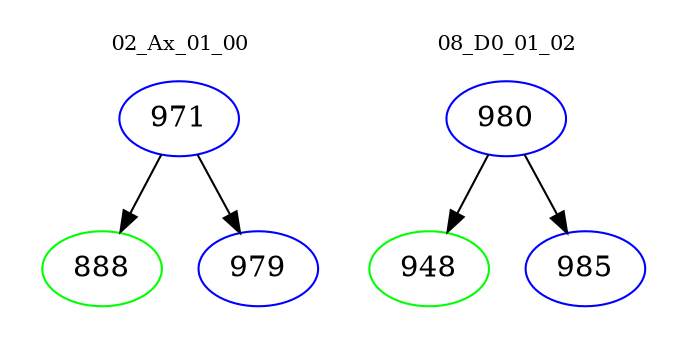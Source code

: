 digraph{
subgraph cluster_0 {
color = white
label = "02_Ax_01_00";
fontsize=10;
T0_971 [label="971", color="blue"]
T0_971 -> T0_888 [color="black"]
T0_888 [label="888", color="green"]
T0_971 -> T0_979 [color="black"]
T0_979 [label="979", color="blue"]
}
subgraph cluster_1 {
color = white
label = "08_D0_01_02";
fontsize=10;
T1_980 [label="980", color="blue"]
T1_980 -> T1_948 [color="black"]
T1_948 [label="948", color="green"]
T1_980 -> T1_985 [color="black"]
T1_985 [label="985", color="blue"]
}
}
